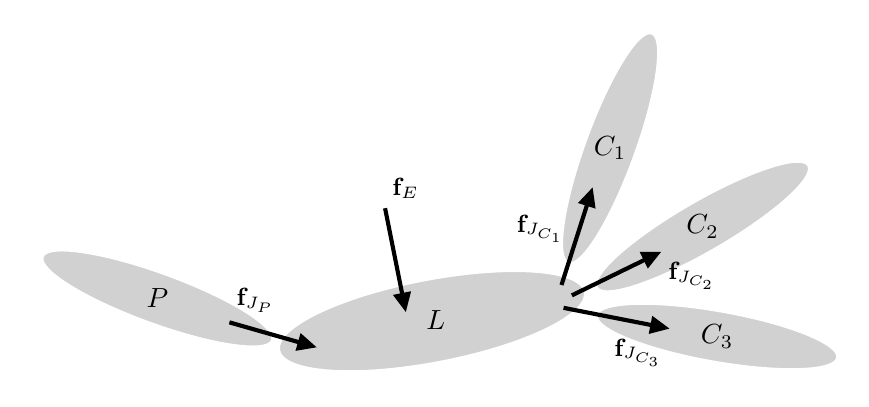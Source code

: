 \tikzset{every picture/.style={line width=0.75pt}} %set default line width to 0.75pt        

\begin{tikzpicture}[x=0.75pt,y=0.75pt,yscale=-1,xscale=1]
%uncomment if require: \path (0,342); %set diagram left start at 0, and has height of 342

%Shape: Ellipse [id:dp9997231636182009] 
\draw  [color={rgb, 255:red, 255; green, 255; blue, 255 }  ,draw opacity=1 ][fill={rgb, 255:red, 209; green, 209; blue, 209 }  ,fill opacity=1 ] (218.91,168.46) .. controls (216.84,157.61) and (248.15,142.52) .. (288.83,134.76) .. controls (329.52,127) and (364.18,129.5) .. (366.25,140.35) .. controls (368.32,151.2) and (337.02,166.29) .. (296.33,174.05) .. controls (255.64,181.82) and (220.98,179.31) .. (218.91,168.46) -- cycle ;
%Shape: Ellipse [id:dp16274169350743606] 
\draw  [color={rgb, 255:red, 255; green, 255; blue, 255 }  ,draw opacity=1 ][fill={rgb, 255:red, 209; green, 209; blue, 209 }  ,fill opacity=1 ] (358.32,126.32) .. controls (351.98,124.01) and (355.85,97.41) .. (366.96,66.9) .. controls (378.06,36.39) and (392.2,13.52) .. (398.53,15.83) .. controls (404.87,18.13) and (401,44.73) .. (389.89,75.24) .. controls (378.79,105.76) and (364.65,128.62) .. (358.32,126.32) -- cycle ;
%Shape: Ellipse [id:dp1362667508172345] 
\draw  [color={rgb, 255:red, 255; green, 255; blue, 255 }  ,draw opacity=1 ][fill={rgb, 255:red, 209; green, 209; blue, 209 }  ,fill opacity=1 ] (372.07,138.22) .. controls (368.7,132.38) and (388.76,114.49) .. (416.88,98.26) .. controls (445,82.02) and (470.53,73.59) .. (473.9,79.43) .. controls (477.27,85.27) and (457.21,103.16) .. (429.09,119.4) .. controls (400.97,135.63) and (375.44,144.06) .. (372.07,138.22) -- cycle ;
%Shape: Ellipse [id:dp41149685089238064] 
\draw  [color={rgb, 255:red, 255; green, 255; blue, 255 }  ,draw opacity=1 ][fill={rgb, 255:red, 209; green, 209; blue, 209 }  ,fill opacity=1 ] (372.09,151.6) .. controls (373.26,144.96) and (400.13,144.15) .. (432.1,149.79) .. controls (464.08,155.43) and (489.05,165.38) .. (487.88,172.02) .. controls (486.71,178.66) and (459.84,179.47) .. (427.86,173.83) .. controls (395.89,168.19) and (370.92,158.24) .. (372.09,151.6) -- cycle ;
%Shape: Ellipse [id:dp895998033670113] 
\draw  [color={rgb, 255:red, 255; green, 255; blue, 255 }  ,draw opacity=1 ][fill={rgb, 255:red, 209; green, 209; blue, 209 }  ,fill opacity=1 ] (105.06,123.39) .. controls (107.37,117.06) and (133.97,120.93) .. (164.48,132.03) .. controls (194.99,143.14) and (217.86,157.28) .. (215.55,163.61) .. controls (213.25,169.94) and (186.65,166.07) .. (156.13,154.97) .. controls (125.62,143.86) and (102.76,129.73) .. (105.06,123.39) -- cycle ;
%Straight Lines [id:da09732017287597006] 
\draw [line width=1.5]    (195,155) -- (233.15,165.9) ;
\draw [shift={(237,167)}, rotate = 195.95] [fill={rgb, 255:red, 0; green, 0; blue, 0 }  ][line width=0.08]  [draw opacity=0] (9.29,-4.46) -- (0,0) -- (9.29,4.46) -- cycle    ;
%Straight Lines [id:da22192746716105982] 
\draw [line width=1.5]    (270,100) -- (279.22,146.08) ;
\draw [shift={(280,150)}, rotate = 258.69] [fill={rgb, 255:red, 0; green, 0; blue, 0 }  ][line width=0.08]  [draw opacity=0] (9.29,-4.46) -- (0,0) -- (9.29,4.46) -- cycle    ;
%Straight Lines [id:da15367952987801048] 
\draw [line width=1.5]    (355,137) -- (368.78,93.81) ;
\draw [shift={(370,90)}, rotate = 107.7] [fill={rgb, 255:red, 0; green, 0; blue, 0 }  ][line width=0.08]  [draw opacity=0] (9.29,-4.46) -- (0,0) -- (9.29,4.46) -- cycle    ;
%Straight Lines [id:da7335292943323789] 
\draw [line width=1.5]    (360,142) -- (399.41,122.76) ;
\draw [shift={(403,121)}, rotate = 153.97] [fill={rgb, 255:red, 0; green, 0; blue, 0 }  ][line width=0.08]  [draw opacity=0] (9.29,-4.46) -- (0,0) -- (9.29,4.46) -- cycle    ;
%Straight Lines [id:da4658100958221] 
\draw [line width=1.5]    (356,148) -- (403.07,157.23) ;
\draw [shift={(407,158)}, rotate = 191.09] [fill={rgb, 255:red, 0; green, 0; blue, 0 }  ][line width=0.08]  [draw opacity=0] (9.29,-4.46) -- (0,0) -- (9.29,4.46) -- cycle    ;

% Text Node
\draw (197,151.6) node [anchor=south west] [inner sep=0.75pt]  [font=\small]  {$\mathbf{f}_{J_{P}}$};
% Text Node
\draw (294.44,153.92) node    {$L$};
% Text Node
\draw (160.31,143.5) node    {$P$};
% Text Node
\draw (378.42,71.07) node    {$C_{1}$};
% Text Node
\draw (422.98,108.83) node    {$C_{2}$};
% Text Node
\draw (429.98,161.81) node    {$C_{3}$};
% Text Node
\draw (358,118.1) node [anchor=south east] [inner sep=0.75pt]  [font=\small]  {$\mathbf{f}_{J_{C_{1}}}$};
% Text Node
\draw (405,124.4) node [anchor=north west][inner sep=0.75pt]  [font=\small]  {$\mathbf{f}_{J_{C_{2}}}$};
% Text Node
\draw (405,161.4) node [anchor=north east] [inner sep=0.75pt]  [font=\small]  {$\mathbf{f}_{J_{C_{3}}}$};
% Text Node
\draw (272,96.6) node [anchor=south west] [inner sep=0.75pt]  [font=\small]  {$\mathbf{f}_{E}$};

\end{tikzpicture}
